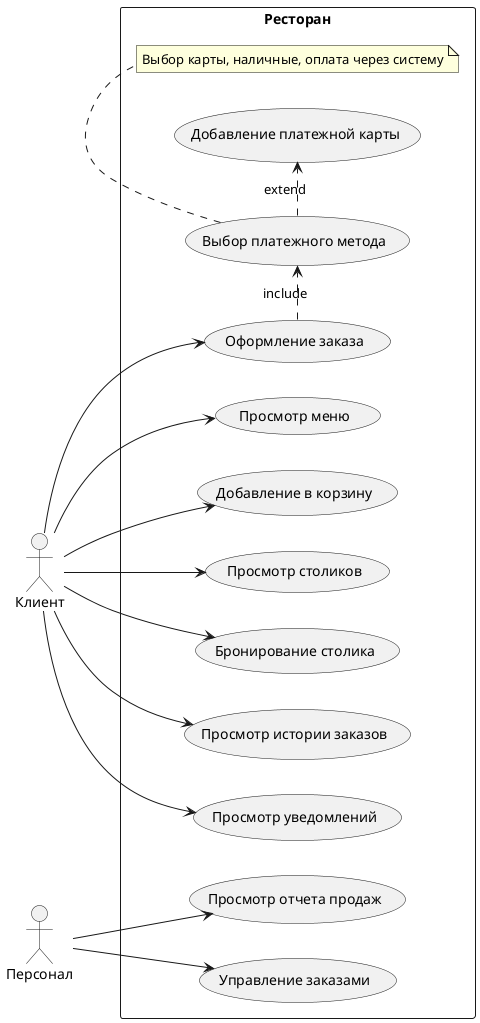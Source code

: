 @startuml
left to right direction
actor "Клиент" as client
actor "Персонал" as employee

rectangle Ресторан {
 usecase "Просмотр меню" as UC1
 usecase "Добавление в корзину" as UC2
 usecase "Оформление заказа" as UC3
 usecase "Просмотр столиков" as UC4
 usecase "Бронирование столика" as UC5
 usecase "Выбор платежного метода" as UC6
 usecase "Просмотр истории заказов" as UC7
 usecase "Просмотр уведомлений" as UC8
 usecase "Добавление платежной карты" as UC9
 usecase "Просмотр отчета продаж" as UC10
 usecase "Управление заказами" as UC11
 note bottom of UC6 : Выбор карты, наличные, оплата через систему

}

client --> UC1
client --> UC2
client --> UC3
client --> UC4
client --> UC5
client --> UC7
client --> UC8
UC3 .> UC6: include
UC6 .> UC9: extend
employee --> UC10
employee --> UC11


@enduml